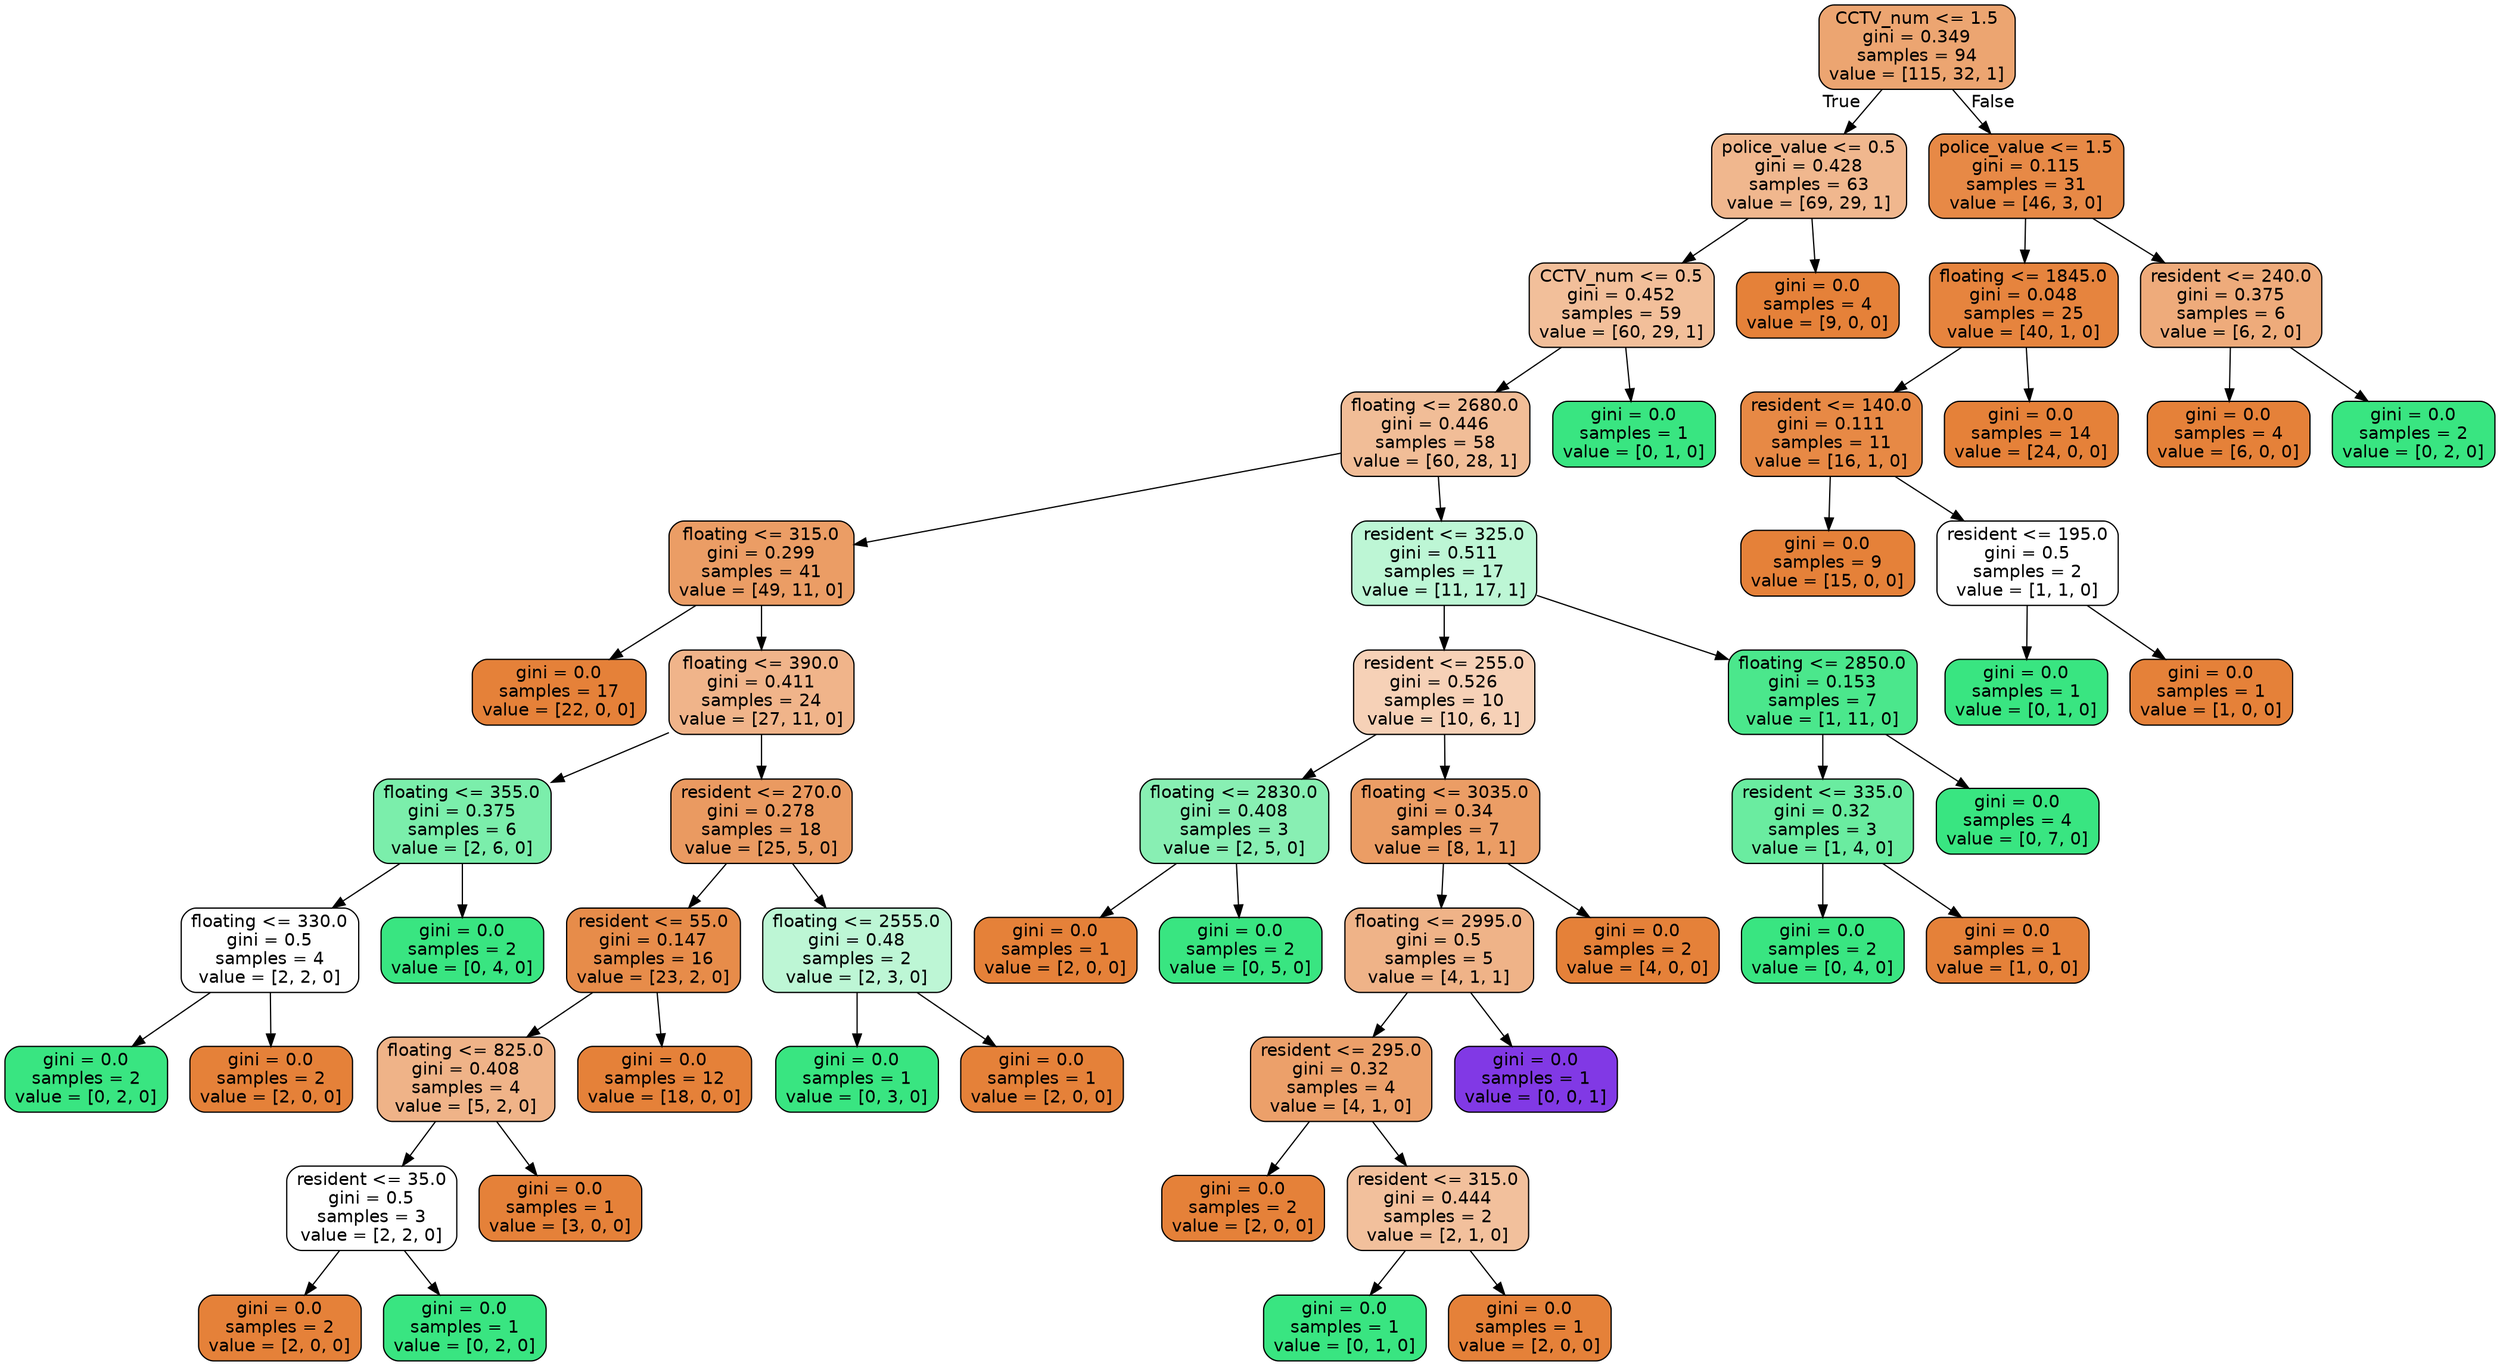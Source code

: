 digraph Tree {
node [shape=box, style="filled, rounded", color="black", fontname=helvetica] ;
edge [fontname=helvetica] ;
0 [label="CCTV_num <= 1.5\ngini = 0.349\nsamples = 94\nvalue = [115, 32, 1]", fillcolor="#eca571"] ;
1 [label="police_value <= 0.5\ngini = 0.428\nsamples = 63\nvalue = [69, 29, 1]", fillcolor="#f0b78e"] ;
0 -> 1 [labeldistance=2.5, labelangle=45, headlabel="True"] ;
2 [label="CCTV_num <= 0.5\ngini = 0.452\nsamples = 59\nvalue = [60, 29, 1]", fillcolor="#f2bf9a"] ;
1 -> 2 ;
3 [label="floating <= 2680.0\ngini = 0.446\nsamples = 58\nvalue = [60, 28, 1]", fillcolor="#f1bd97"] ;
2 -> 3 ;
4 [label="floating <= 315.0\ngini = 0.299\nsamples = 41\nvalue = [49, 11, 0]", fillcolor="#eb9d65"] ;
3 -> 4 ;
5 [label="gini = 0.0\nsamples = 17\nvalue = [22, 0, 0]", fillcolor="#e58139"] ;
4 -> 5 ;
6 [label="floating <= 390.0\ngini = 0.411\nsamples = 24\nvalue = [27, 11, 0]", fillcolor="#f0b48a"] ;
4 -> 6 ;
7 [label="floating <= 355.0\ngini = 0.375\nsamples = 6\nvalue = [2, 6, 0]", fillcolor="#7beeab"] ;
6 -> 7 ;
8 [label="floating <= 330.0\ngini = 0.5\nsamples = 4\nvalue = [2, 2, 0]", fillcolor="#ffffff"] ;
7 -> 8 ;
9 [label="gini = 0.0\nsamples = 2\nvalue = [0, 2, 0]", fillcolor="#39e581"] ;
8 -> 9 ;
10 [label="gini = 0.0\nsamples = 2\nvalue = [2, 0, 0]", fillcolor="#e58139"] ;
8 -> 10 ;
11 [label="gini = 0.0\nsamples = 2\nvalue = [0, 4, 0]", fillcolor="#39e581"] ;
7 -> 11 ;
12 [label="resident <= 270.0\ngini = 0.278\nsamples = 18\nvalue = [25, 5, 0]", fillcolor="#ea9a61"] ;
6 -> 12 ;
13 [label="resident <= 55.0\ngini = 0.147\nsamples = 16\nvalue = [23, 2, 0]", fillcolor="#e78c4a"] ;
12 -> 13 ;
14 [label="floating <= 825.0\ngini = 0.408\nsamples = 4\nvalue = [5, 2, 0]", fillcolor="#efb388"] ;
13 -> 14 ;
15 [label="resident <= 35.0\ngini = 0.5\nsamples = 3\nvalue = [2, 2, 0]", fillcolor="#ffffff"] ;
14 -> 15 ;
16 [label="gini = 0.0\nsamples = 2\nvalue = [2, 0, 0]", fillcolor="#e58139"] ;
15 -> 16 ;
17 [label="gini = 0.0\nsamples = 1\nvalue = [0, 2, 0]", fillcolor="#39e581"] ;
15 -> 17 ;
18 [label="gini = 0.0\nsamples = 1\nvalue = [3, 0, 0]", fillcolor="#e58139"] ;
14 -> 18 ;
19 [label="gini = 0.0\nsamples = 12\nvalue = [18, 0, 0]", fillcolor="#e58139"] ;
13 -> 19 ;
20 [label="floating <= 2555.0\ngini = 0.48\nsamples = 2\nvalue = [2, 3, 0]", fillcolor="#bdf6d5"] ;
12 -> 20 ;
21 [label="gini = 0.0\nsamples = 1\nvalue = [0, 3, 0]", fillcolor="#39e581"] ;
20 -> 21 ;
22 [label="gini = 0.0\nsamples = 1\nvalue = [2, 0, 0]", fillcolor="#e58139"] ;
20 -> 22 ;
23 [label="resident <= 325.0\ngini = 0.511\nsamples = 17\nvalue = [11, 17, 1]", fillcolor="#bdf6d5"] ;
3 -> 23 ;
24 [label="resident <= 255.0\ngini = 0.526\nsamples = 10\nvalue = [10, 6, 1]", fillcolor="#f6d1b7"] ;
23 -> 24 ;
25 [label="floating <= 2830.0\ngini = 0.408\nsamples = 3\nvalue = [2, 5, 0]", fillcolor="#88efb3"] ;
24 -> 25 ;
26 [label="gini = 0.0\nsamples = 1\nvalue = [2, 0, 0]", fillcolor="#e58139"] ;
25 -> 26 ;
27 [label="gini = 0.0\nsamples = 2\nvalue = [0, 5, 0]", fillcolor="#39e581"] ;
25 -> 27 ;
28 [label="floating <= 3035.0\ngini = 0.34\nsamples = 7\nvalue = [8, 1, 1]", fillcolor="#eb9d65"] ;
24 -> 28 ;
29 [label="floating <= 2995.0\ngini = 0.5\nsamples = 5\nvalue = [4, 1, 1]", fillcolor="#efb388"] ;
28 -> 29 ;
30 [label="resident <= 295.0\ngini = 0.32\nsamples = 4\nvalue = [4, 1, 0]", fillcolor="#eca06a"] ;
29 -> 30 ;
31 [label="gini = 0.0\nsamples = 2\nvalue = [2, 0, 0]", fillcolor="#e58139"] ;
30 -> 31 ;
32 [label="resident <= 315.0\ngini = 0.444\nsamples = 2\nvalue = [2, 1, 0]", fillcolor="#f2c09c"] ;
30 -> 32 ;
33 [label="gini = 0.0\nsamples = 1\nvalue = [0, 1, 0]", fillcolor="#39e581"] ;
32 -> 33 ;
34 [label="gini = 0.0\nsamples = 1\nvalue = [2, 0, 0]", fillcolor="#e58139"] ;
32 -> 34 ;
35 [label="gini = 0.0\nsamples = 1\nvalue = [0, 0, 1]", fillcolor="#8139e5"] ;
29 -> 35 ;
36 [label="gini = 0.0\nsamples = 2\nvalue = [4, 0, 0]", fillcolor="#e58139"] ;
28 -> 36 ;
37 [label="floating <= 2850.0\ngini = 0.153\nsamples = 7\nvalue = [1, 11, 0]", fillcolor="#4be78c"] ;
23 -> 37 ;
38 [label="resident <= 335.0\ngini = 0.32\nsamples = 3\nvalue = [1, 4, 0]", fillcolor="#6aeca0"] ;
37 -> 38 ;
39 [label="gini = 0.0\nsamples = 2\nvalue = [0, 4, 0]", fillcolor="#39e581"] ;
38 -> 39 ;
40 [label="gini = 0.0\nsamples = 1\nvalue = [1, 0, 0]", fillcolor="#e58139"] ;
38 -> 40 ;
41 [label="gini = 0.0\nsamples = 4\nvalue = [0, 7, 0]", fillcolor="#39e581"] ;
37 -> 41 ;
42 [label="gini = 0.0\nsamples = 1\nvalue = [0, 1, 0]", fillcolor="#39e581"] ;
2 -> 42 ;
43 [label="gini = 0.0\nsamples = 4\nvalue = [9, 0, 0]", fillcolor="#e58139"] ;
1 -> 43 ;
44 [label="police_value <= 1.5\ngini = 0.115\nsamples = 31\nvalue = [46, 3, 0]", fillcolor="#e78946"] ;
0 -> 44 [labeldistance=2.5, labelangle=-45, headlabel="False"] ;
45 [label="floating <= 1845.0\ngini = 0.048\nsamples = 25\nvalue = [40, 1, 0]", fillcolor="#e6843e"] ;
44 -> 45 ;
46 [label="resident <= 140.0\ngini = 0.111\nsamples = 11\nvalue = [16, 1, 0]", fillcolor="#e78945"] ;
45 -> 46 ;
47 [label="gini = 0.0\nsamples = 9\nvalue = [15, 0, 0]", fillcolor="#e58139"] ;
46 -> 47 ;
48 [label="resident <= 195.0\ngini = 0.5\nsamples = 2\nvalue = [1, 1, 0]", fillcolor="#ffffff"] ;
46 -> 48 ;
49 [label="gini = 0.0\nsamples = 1\nvalue = [0, 1, 0]", fillcolor="#39e581"] ;
48 -> 49 ;
50 [label="gini = 0.0\nsamples = 1\nvalue = [1, 0, 0]", fillcolor="#e58139"] ;
48 -> 50 ;
51 [label="gini = 0.0\nsamples = 14\nvalue = [24, 0, 0]", fillcolor="#e58139"] ;
45 -> 51 ;
52 [label="resident <= 240.0\ngini = 0.375\nsamples = 6\nvalue = [6, 2, 0]", fillcolor="#eeab7b"] ;
44 -> 52 ;
53 [label="gini = 0.0\nsamples = 4\nvalue = [6, 0, 0]", fillcolor="#e58139"] ;
52 -> 53 ;
54 [label="gini = 0.0\nsamples = 2\nvalue = [0, 2, 0]", fillcolor="#39e581"] ;
52 -> 54 ;
}